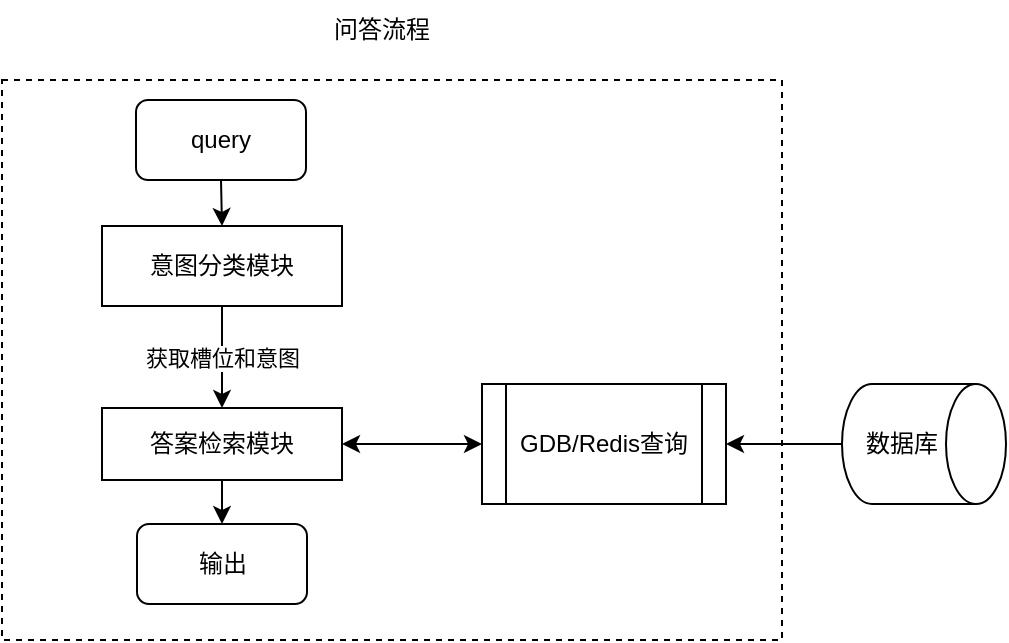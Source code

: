 <mxfile version="17.2.4" type="github">
  <diagram id="6RC7iBabOtnVHBTeq4JV" name="Page-1">
    <mxGraphModel dx="946" dy="492" grid="1" gridSize="10" guides="1" tooltips="1" connect="1" arrows="1" fold="1" page="1" pageScale="1" pageWidth="827" pageHeight="1169" math="0" shadow="0">
      <root>
        <mxCell id="0" />
        <mxCell id="1" parent="0" />
        <mxCell id="ZdLXKdvELdwPqPsLQlgz-3" value="" style="rounded=0;whiteSpace=wrap;html=1;dashed=1;" vertex="1" parent="1">
          <mxGeometry x="90" y="640" width="390" height="280" as="geometry" />
        </mxCell>
        <mxCell id="ZdLXKdvELdwPqPsLQlgz-4" value="问答流程" style="text;html=1;strokeColor=none;fillColor=none;align=center;verticalAlign=middle;whiteSpace=wrap;rounded=0;dashed=1;" vertex="1" parent="1">
          <mxGeometry x="250" y="600" width="60" height="30" as="geometry" />
        </mxCell>
        <mxCell id="ZdLXKdvELdwPqPsLQlgz-11" style="edgeStyle=orthogonalEdgeStyle;rounded=0;orthogonalLoop=1;jettySize=auto;html=1;exitX=0.5;exitY=1;exitDx=0;exitDy=0;entryX=0.5;entryY=0;entryDx=0;entryDy=0;" edge="1" parent="1" source="ZdLXKdvELdwPqPsLQlgz-5" target="ZdLXKdvELdwPqPsLQlgz-10">
          <mxGeometry relative="1" as="geometry" />
        </mxCell>
        <mxCell id="ZdLXKdvELdwPqPsLQlgz-5" value="query" style="rounded=1;whiteSpace=wrap;html=1;" vertex="1" parent="1">
          <mxGeometry x="157" y="650" width="85" height="40" as="geometry" />
        </mxCell>
        <mxCell id="ZdLXKdvELdwPqPsLQlgz-13" value="" style="edgeStyle=orthogonalEdgeStyle;rounded=0;orthogonalLoop=1;jettySize=auto;html=1;" edge="1" parent="1" source="ZdLXKdvELdwPqPsLQlgz-10" target="ZdLXKdvELdwPqPsLQlgz-12">
          <mxGeometry relative="1" as="geometry" />
        </mxCell>
        <mxCell id="ZdLXKdvELdwPqPsLQlgz-14" value="获取槽位和意图" style="edgeLabel;html=1;align=center;verticalAlign=middle;resizable=0;points=[];" vertex="1" connectable="0" parent="ZdLXKdvELdwPqPsLQlgz-13">
          <mxGeometry x="-0.333" y="-1" relative="1" as="geometry">
            <mxPoint x="1" y="9" as="offset" />
          </mxGeometry>
        </mxCell>
        <mxCell id="ZdLXKdvELdwPqPsLQlgz-10" value="意图分类模块" style="rounded=0;whiteSpace=wrap;html=1;" vertex="1" parent="1">
          <mxGeometry x="140" y="713" width="120" height="40" as="geometry" />
        </mxCell>
        <mxCell id="ZdLXKdvELdwPqPsLQlgz-17" value="" style="edgeStyle=orthogonalEdgeStyle;rounded=0;orthogonalLoop=1;jettySize=auto;html=1;" edge="1" parent="1" source="ZdLXKdvELdwPqPsLQlgz-12" target="ZdLXKdvELdwPqPsLQlgz-16">
          <mxGeometry relative="1" as="geometry" />
        </mxCell>
        <mxCell id="ZdLXKdvELdwPqPsLQlgz-19" value="" style="edgeStyle=orthogonalEdgeStyle;rounded=0;orthogonalLoop=1;jettySize=auto;html=1;startArrow=classic;startFill=1;" edge="1" parent="1" source="ZdLXKdvELdwPqPsLQlgz-12" target="ZdLXKdvELdwPqPsLQlgz-18">
          <mxGeometry relative="1" as="geometry" />
        </mxCell>
        <mxCell id="ZdLXKdvELdwPqPsLQlgz-12" value="答案检索模块" style="whiteSpace=wrap;html=1;rounded=0;" vertex="1" parent="1">
          <mxGeometry x="140" y="804" width="120" height="36" as="geometry" />
        </mxCell>
        <mxCell id="ZdLXKdvELdwPqPsLQlgz-16" value="输出" style="rounded=1;whiteSpace=wrap;html=1;" vertex="1" parent="1">
          <mxGeometry x="157.5" y="862" width="85" height="40" as="geometry" />
        </mxCell>
        <mxCell id="ZdLXKdvELdwPqPsLQlgz-18" value="GDB/Redis查询" style="shape=process;whiteSpace=wrap;html=1;backgroundOutline=1;rounded=0;" vertex="1" parent="1">
          <mxGeometry x="330" y="792" width="122" height="60" as="geometry" />
        </mxCell>
        <mxCell id="ZdLXKdvELdwPqPsLQlgz-20" value="" style="shape=cylinder3;whiteSpace=wrap;html=1;boundedLbl=1;backgroundOutline=1;size=15;rotation=90;" vertex="1" parent="1">
          <mxGeometry x="521" y="781" width="60" height="82" as="geometry" />
        </mxCell>
        <mxCell id="ZdLXKdvELdwPqPsLQlgz-24" value="" style="edgeStyle=orthogonalEdgeStyle;rounded=0;orthogonalLoop=1;jettySize=auto;html=1;" edge="1" parent="1" source="ZdLXKdvELdwPqPsLQlgz-22" target="ZdLXKdvELdwPqPsLQlgz-18">
          <mxGeometry relative="1" as="geometry" />
        </mxCell>
        <mxCell id="ZdLXKdvELdwPqPsLQlgz-22" value="数据库" style="text;html=1;strokeColor=none;fillColor=none;align=center;verticalAlign=middle;whiteSpace=wrap;rounded=0;dashed=1;" vertex="1" parent="1">
          <mxGeometry x="510" y="807" width="60" height="30" as="geometry" />
        </mxCell>
      </root>
    </mxGraphModel>
  </diagram>
</mxfile>
